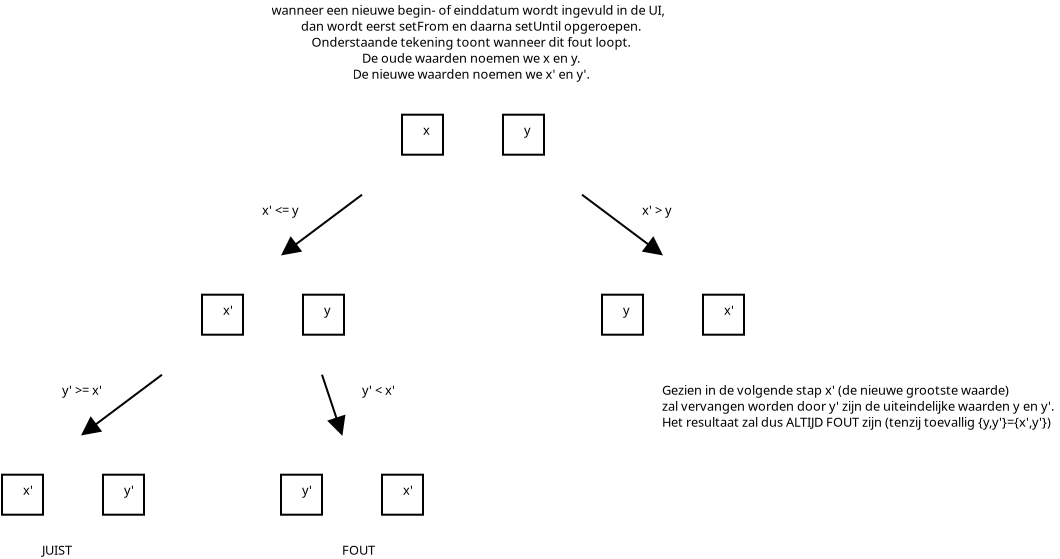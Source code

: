 <?xml version="1.0" encoding="UTF-8"?>
<dia:diagram xmlns:dia="http://www.lysator.liu.se/~alla/dia/">
  <dia:layer name="Background" visible="true">
    <dia:object type="Standard - Text" version="0" id="O0">
      <dia:attribute name="obj_pos">
        <dia:point val="-524.439,-74.906"/>
      </dia:attribute>
      <dia:attribute name="obj_bb">
        <dia:rectangle val="-534.489,-75.606;-514.389,-71.306"/>
      </dia:attribute>
      <dia:attribute name="text">
        <dia:composite type="text">
          <dia:attribute name="string">
            <dia:string>#wanneer een nieuwe begin- of einddatum wordt ingevuld in de UI,
dan wordt eerst setFrom en daarna setUntil opgeroepen.
Onderstaande tekening toont wanneer dit fout loopt.
De oude waarden noemen we x en y.
De nieuwe waarden noemen we x' en y'.#</dia:string>
          </dia:attribute>
          <dia:attribute name="font">
            <dia:font family="sans" style="0" name="Helvetica"/>
          </dia:attribute>
          <dia:attribute name="height">
            <dia:real val="0.8"/>
          </dia:attribute>
          <dia:attribute name="pos">
            <dia:point val="-524.439,-74.906"/>
          </dia:attribute>
          <dia:attribute name="color">
            <dia:color val="#000000"/>
          </dia:attribute>
          <dia:attribute name="alignment">
            <dia:enum val="1"/>
          </dia:attribute>
        </dia:composite>
      </dia:attribute>
    </dia:object>
    <dia:object type="Standard - Box" version="0" id="O1">
      <dia:attribute name="obj_pos">
        <dia:point val="-517.889,-60.906"/>
      </dia:attribute>
      <dia:attribute name="obj_bb">
        <dia:rectangle val="-517.939,-60.956;-515.789,-58.856"/>
      </dia:attribute>
      <dia:attribute name="elem_corner">
        <dia:point val="-517.889,-60.906"/>
      </dia:attribute>
      <dia:attribute name="elem_width">
        <dia:real val="2.05"/>
      </dia:attribute>
      <dia:attribute name="elem_height">
        <dia:real val="2"/>
      </dia:attribute>
      <dia:attribute name="show_background">
        <dia:boolean val="true"/>
      </dia:attribute>
    </dia:object>
    <dia:object type="Standard - Text" version="0" id="O2">
      <dia:attribute name="obj_pos">
        <dia:point val="-516.839,-59.906"/>
      </dia:attribute>
      <dia:attribute name="obj_bb">
        <dia:rectangle val="-516.839,-60.606;-516.489,-59.506"/>
      </dia:attribute>
      <dia:attribute name="text">
        <dia:composite type="text">
          <dia:attribute name="string">
            <dia:string>#y#</dia:string>
          </dia:attribute>
          <dia:attribute name="font">
            <dia:font family="sans" style="0" name="Helvetica"/>
          </dia:attribute>
          <dia:attribute name="height">
            <dia:real val="0.8"/>
          </dia:attribute>
          <dia:attribute name="pos">
            <dia:point val="-516.839,-59.906"/>
          </dia:attribute>
          <dia:attribute name="color">
            <dia:color val="#000000"/>
          </dia:attribute>
          <dia:attribute name="alignment">
            <dia:enum val="0"/>
          </dia:attribute>
        </dia:composite>
      </dia:attribute>
    </dia:object>
    <dia:object type="Standard - Box" version="0" id="O3">
      <dia:attribute name="obj_pos">
        <dia:point val="-512.839,-60.906"/>
      </dia:attribute>
      <dia:attribute name="obj_bb">
        <dia:rectangle val="-512.889,-60.956;-510.739,-58.856"/>
      </dia:attribute>
      <dia:attribute name="elem_corner">
        <dia:point val="-512.839,-60.906"/>
      </dia:attribute>
      <dia:attribute name="elem_width">
        <dia:real val="2.05"/>
      </dia:attribute>
      <dia:attribute name="elem_height">
        <dia:real val="2"/>
      </dia:attribute>
      <dia:attribute name="show_background">
        <dia:boolean val="true"/>
      </dia:attribute>
    </dia:object>
    <dia:object type="Standard - Text" version="0" id="O4">
      <dia:attribute name="obj_pos">
        <dia:point val="-511.789,-59.906"/>
      </dia:attribute>
      <dia:attribute name="obj_bb">
        <dia:rectangle val="-511.789,-60.606;-511.289,-59.506"/>
      </dia:attribute>
      <dia:attribute name="text">
        <dia:composite type="text">
          <dia:attribute name="string">
            <dia:string>#x'#</dia:string>
          </dia:attribute>
          <dia:attribute name="font">
            <dia:font family="sans" style="0" name="Helvetica"/>
          </dia:attribute>
          <dia:attribute name="height">
            <dia:real val="0.8"/>
          </dia:attribute>
          <dia:attribute name="pos">
            <dia:point val="-511.789,-59.906"/>
          </dia:attribute>
          <dia:attribute name="color">
            <dia:color val="#000000"/>
          </dia:attribute>
          <dia:attribute name="alignment">
            <dia:enum val="0"/>
          </dia:attribute>
        </dia:composite>
      </dia:attribute>
    </dia:object>
    <dia:object type="Standard - Line" version="0" id="O5">
      <dia:attribute name="obj_pos">
        <dia:point val="-529.889,-65.906"/>
      </dia:attribute>
      <dia:attribute name="obj_bb">
        <dia:rectangle val="-534.409,-65.976;-529.819,-62.236"/>
      </dia:attribute>
      <dia:attribute name="conn_endpoints">
        <dia:point val="-529.889,-65.906"/>
        <dia:point val="-533.889,-62.906"/>
      </dia:attribute>
      <dia:attribute name="numcp">
        <dia:int val="1"/>
      </dia:attribute>
      <dia:attribute name="end_arrow">
        <dia:enum val="3"/>
      </dia:attribute>
      <dia:attribute name="end_arrow_length">
        <dia:real val="0.8"/>
      </dia:attribute>
      <dia:attribute name="end_arrow_width">
        <dia:real val="0.8"/>
      </dia:attribute>
    </dia:object>
    <dia:object type="Standard - Line" version="0" id="O6">
      <dia:attribute name="obj_pos">
        <dia:point val="-518.889,-65.906"/>
      </dia:attribute>
      <dia:attribute name="obj_bb">
        <dia:rectangle val="-518.959,-65.976;-514.369,-62.236"/>
      </dia:attribute>
      <dia:attribute name="conn_endpoints">
        <dia:point val="-518.889,-65.906"/>
        <dia:point val="-514.889,-62.906"/>
      </dia:attribute>
      <dia:attribute name="numcp">
        <dia:int val="1"/>
      </dia:attribute>
      <dia:attribute name="end_arrow">
        <dia:enum val="3"/>
      </dia:attribute>
      <dia:attribute name="end_arrow_length">
        <dia:real val="0.8"/>
      </dia:attribute>
      <dia:attribute name="end_arrow_width">
        <dia:real val="0.8"/>
      </dia:attribute>
    </dia:object>
    <dia:object type="Standard - Text" version="0" id="O7">
      <dia:attribute name="obj_pos">
        <dia:point val="-534.889,-64.906"/>
      </dia:attribute>
      <dia:attribute name="obj_bb">
        <dia:rectangle val="-534.889,-65.606;-532.639,-64.506"/>
      </dia:attribute>
      <dia:attribute name="text">
        <dia:composite type="text">
          <dia:attribute name="string">
            <dia:string>#x' &lt;= y#</dia:string>
          </dia:attribute>
          <dia:attribute name="font">
            <dia:font family="sans" style="0" name="Helvetica"/>
          </dia:attribute>
          <dia:attribute name="height">
            <dia:real val="0.8"/>
          </dia:attribute>
          <dia:attribute name="pos">
            <dia:point val="-534.889,-64.906"/>
          </dia:attribute>
          <dia:attribute name="color">
            <dia:color val="#000000"/>
          </dia:attribute>
          <dia:attribute name="alignment">
            <dia:enum val="0"/>
          </dia:attribute>
        </dia:composite>
      </dia:attribute>
    </dia:object>
    <dia:object type="Standard - Text" version="0" id="O8">
      <dia:attribute name="obj_pos">
        <dia:point val="-515.889,-64.906"/>
      </dia:attribute>
      <dia:attribute name="obj_bb">
        <dia:rectangle val="-515.889,-65.606;-514.139,-64.506"/>
      </dia:attribute>
      <dia:attribute name="text">
        <dia:composite type="text">
          <dia:attribute name="string">
            <dia:string>#x' &gt; y#</dia:string>
          </dia:attribute>
          <dia:attribute name="font">
            <dia:font family="sans" style="0" name="Helvetica"/>
          </dia:attribute>
          <dia:attribute name="height">
            <dia:real val="0.8"/>
          </dia:attribute>
          <dia:attribute name="pos">
            <dia:point val="-515.889,-64.906"/>
          </dia:attribute>
          <dia:attribute name="color">
            <dia:color val="#000000"/>
          </dia:attribute>
          <dia:attribute name="alignment">
            <dia:enum val="0"/>
          </dia:attribute>
        </dia:composite>
      </dia:attribute>
    </dia:object>
    <dia:object type="Standard - Box" version="0" id="O9">
      <dia:attribute name="obj_pos">
        <dia:point val="-537.889,-60.906"/>
      </dia:attribute>
      <dia:attribute name="obj_bb">
        <dia:rectangle val="-537.939,-60.956;-535.789,-58.856"/>
      </dia:attribute>
      <dia:attribute name="elem_corner">
        <dia:point val="-537.889,-60.906"/>
      </dia:attribute>
      <dia:attribute name="elem_width">
        <dia:real val="2.05"/>
      </dia:attribute>
      <dia:attribute name="elem_height">
        <dia:real val="2"/>
      </dia:attribute>
      <dia:attribute name="show_background">
        <dia:boolean val="true"/>
      </dia:attribute>
    </dia:object>
    <dia:object type="Standard - Text" version="0" id="O10">
      <dia:attribute name="obj_pos">
        <dia:point val="-536.839,-59.906"/>
      </dia:attribute>
      <dia:attribute name="obj_bb">
        <dia:rectangle val="-536.839,-60.606;-536.339,-59.506"/>
      </dia:attribute>
      <dia:attribute name="text">
        <dia:composite type="text">
          <dia:attribute name="string">
            <dia:string>#x'#</dia:string>
          </dia:attribute>
          <dia:attribute name="font">
            <dia:font family="sans" style="0" name="Helvetica"/>
          </dia:attribute>
          <dia:attribute name="height">
            <dia:real val="0.8"/>
          </dia:attribute>
          <dia:attribute name="pos">
            <dia:point val="-536.839,-59.906"/>
          </dia:attribute>
          <dia:attribute name="color">
            <dia:color val="#000000"/>
          </dia:attribute>
          <dia:attribute name="alignment">
            <dia:enum val="0"/>
          </dia:attribute>
        </dia:composite>
      </dia:attribute>
    </dia:object>
    <dia:object type="Standard - Box" version="0" id="O11">
      <dia:attribute name="obj_pos">
        <dia:point val="-532.839,-60.906"/>
      </dia:attribute>
      <dia:attribute name="obj_bb">
        <dia:rectangle val="-532.889,-60.956;-530.739,-58.856"/>
      </dia:attribute>
      <dia:attribute name="elem_corner">
        <dia:point val="-532.839,-60.906"/>
      </dia:attribute>
      <dia:attribute name="elem_width">
        <dia:real val="2.05"/>
      </dia:attribute>
      <dia:attribute name="elem_height">
        <dia:real val="2"/>
      </dia:attribute>
      <dia:attribute name="show_background">
        <dia:boolean val="true"/>
      </dia:attribute>
    </dia:object>
    <dia:object type="Standard - Text" version="0" id="O12">
      <dia:attribute name="obj_pos">
        <dia:point val="-531.789,-59.906"/>
      </dia:attribute>
      <dia:attribute name="obj_bb">
        <dia:rectangle val="-531.789,-60.606;-531.439,-59.506"/>
      </dia:attribute>
      <dia:attribute name="text">
        <dia:composite type="text">
          <dia:attribute name="string">
            <dia:string>#y#</dia:string>
          </dia:attribute>
          <dia:attribute name="font">
            <dia:font family="sans" style="0" name="Helvetica"/>
          </dia:attribute>
          <dia:attribute name="height">
            <dia:real val="0.8"/>
          </dia:attribute>
          <dia:attribute name="pos">
            <dia:point val="-531.789,-59.906"/>
          </dia:attribute>
          <dia:attribute name="color">
            <dia:color val="#000000"/>
          </dia:attribute>
          <dia:attribute name="alignment">
            <dia:enum val="0"/>
          </dia:attribute>
        </dia:composite>
      </dia:attribute>
    </dia:object>
    <dia:object type="Standard - Box" version="0" id="O13">
      <dia:attribute name="obj_pos">
        <dia:point val="-527.889,-69.906"/>
      </dia:attribute>
      <dia:attribute name="obj_bb">
        <dia:rectangle val="-527.939,-69.956;-525.789,-67.856"/>
      </dia:attribute>
      <dia:attribute name="elem_corner">
        <dia:point val="-527.889,-69.906"/>
      </dia:attribute>
      <dia:attribute name="elem_width">
        <dia:real val="2.05"/>
      </dia:attribute>
      <dia:attribute name="elem_height">
        <dia:real val="2"/>
      </dia:attribute>
      <dia:attribute name="show_background">
        <dia:boolean val="true"/>
      </dia:attribute>
    </dia:object>
    <dia:object type="Standard - Text" version="0" id="O14">
      <dia:attribute name="obj_pos">
        <dia:point val="-526.839,-68.906"/>
      </dia:attribute>
      <dia:attribute name="obj_bb">
        <dia:rectangle val="-526.839,-69.606;-526.489,-68.506"/>
      </dia:attribute>
      <dia:attribute name="text">
        <dia:composite type="text">
          <dia:attribute name="string">
            <dia:string>#x#</dia:string>
          </dia:attribute>
          <dia:attribute name="font">
            <dia:font family="sans" style="0" name="Helvetica"/>
          </dia:attribute>
          <dia:attribute name="height">
            <dia:real val="0.8"/>
          </dia:attribute>
          <dia:attribute name="pos">
            <dia:point val="-526.839,-68.906"/>
          </dia:attribute>
          <dia:attribute name="color">
            <dia:color val="#000000"/>
          </dia:attribute>
          <dia:attribute name="alignment">
            <dia:enum val="0"/>
          </dia:attribute>
        </dia:composite>
      </dia:attribute>
    </dia:object>
    <dia:object type="Standard - Box" version="0" id="O15">
      <dia:attribute name="obj_pos">
        <dia:point val="-522.839,-69.906"/>
      </dia:attribute>
      <dia:attribute name="obj_bb">
        <dia:rectangle val="-522.889,-69.956;-520.739,-67.856"/>
      </dia:attribute>
      <dia:attribute name="elem_corner">
        <dia:point val="-522.839,-69.906"/>
      </dia:attribute>
      <dia:attribute name="elem_width">
        <dia:real val="2.05"/>
      </dia:attribute>
      <dia:attribute name="elem_height">
        <dia:real val="2"/>
      </dia:attribute>
      <dia:attribute name="show_background">
        <dia:boolean val="true"/>
      </dia:attribute>
    </dia:object>
    <dia:object type="Standard - Text" version="0" id="O16">
      <dia:attribute name="obj_pos">
        <dia:point val="-521.789,-68.906"/>
      </dia:attribute>
      <dia:attribute name="obj_bb">
        <dia:rectangle val="-521.789,-69.606;-521.439,-68.506"/>
      </dia:attribute>
      <dia:attribute name="text">
        <dia:composite type="text">
          <dia:attribute name="string">
            <dia:string>#y#</dia:string>
          </dia:attribute>
          <dia:attribute name="font">
            <dia:font family="sans" style="0" name="Helvetica"/>
          </dia:attribute>
          <dia:attribute name="height">
            <dia:real val="0.8"/>
          </dia:attribute>
          <dia:attribute name="pos">
            <dia:point val="-521.789,-68.906"/>
          </dia:attribute>
          <dia:attribute name="color">
            <dia:color val="#000000"/>
          </dia:attribute>
          <dia:attribute name="alignment">
            <dia:enum val="0"/>
          </dia:attribute>
        </dia:composite>
      </dia:attribute>
    </dia:object>
    <dia:object type="Standard - Line" version="0" id="O17">
      <dia:attribute name="obj_pos">
        <dia:point val="-539.889,-56.906"/>
      </dia:attribute>
      <dia:attribute name="obj_bb">
        <dia:rectangle val="-544.409,-56.976;-539.819,-53.236"/>
      </dia:attribute>
      <dia:attribute name="conn_endpoints">
        <dia:point val="-539.889,-56.906"/>
        <dia:point val="-543.889,-53.906"/>
      </dia:attribute>
      <dia:attribute name="numcp">
        <dia:int val="1"/>
      </dia:attribute>
      <dia:attribute name="end_arrow">
        <dia:enum val="3"/>
      </dia:attribute>
      <dia:attribute name="end_arrow_length">
        <dia:real val="0.8"/>
      </dia:attribute>
      <dia:attribute name="end_arrow_width">
        <dia:real val="0.8"/>
      </dia:attribute>
    </dia:object>
    <dia:object type="Standard - Text" version="0" id="O18">
      <dia:attribute name="obj_pos">
        <dia:point val="-544.889,-55.906"/>
      </dia:attribute>
      <dia:attribute name="obj_bb">
        <dia:rectangle val="-544.889,-56.606;-542.489,-55.506"/>
      </dia:attribute>
      <dia:attribute name="text">
        <dia:composite type="text">
          <dia:attribute name="string">
            <dia:string>#y' &gt;= x'#</dia:string>
          </dia:attribute>
          <dia:attribute name="font">
            <dia:font family="sans" style="0" name="Helvetica"/>
          </dia:attribute>
          <dia:attribute name="height">
            <dia:real val="0.8"/>
          </dia:attribute>
          <dia:attribute name="pos">
            <dia:point val="-544.889,-55.906"/>
          </dia:attribute>
          <dia:attribute name="color">
            <dia:color val="#000000"/>
          </dia:attribute>
          <dia:attribute name="alignment">
            <dia:enum val="0"/>
          </dia:attribute>
        </dia:composite>
      </dia:attribute>
    </dia:object>
    <dia:object type="Standard - Box" version="0" id="O19">
      <dia:attribute name="obj_pos">
        <dia:point val="-547.889,-51.906"/>
      </dia:attribute>
      <dia:attribute name="obj_bb">
        <dia:rectangle val="-547.939,-51.956;-545.789,-49.856"/>
      </dia:attribute>
      <dia:attribute name="elem_corner">
        <dia:point val="-547.889,-51.906"/>
      </dia:attribute>
      <dia:attribute name="elem_width">
        <dia:real val="2.05"/>
      </dia:attribute>
      <dia:attribute name="elem_height">
        <dia:real val="2"/>
      </dia:attribute>
      <dia:attribute name="show_background">
        <dia:boolean val="true"/>
      </dia:attribute>
    </dia:object>
    <dia:object type="Standard - Text" version="0" id="O20">
      <dia:attribute name="obj_pos">
        <dia:point val="-546.839,-50.906"/>
      </dia:attribute>
      <dia:attribute name="obj_bb">
        <dia:rectangle val="-546.839,-51.606;-546.339,-50.506"/>
      </dia:attribute>
      <dia:attribute name="text">
        <dia:composite type="text">
          <dia:attribute name="string">
            <dia:string>#x'#</dia:string>
          </dia:attribute>
          <dia:attribute name="font">
            <dia:font family="sans" style="0" name="Helvetica"/>
          </dia:attribute>
          <dia:attribute name="height">
            <dia:real val="0.8"/>
          </dia:attribute>
          <dia:attribute name="pos">
            <dia:point val="-546.839,-50.906"/>
          </dia:attribute>
          <dia:attribute name="color">
            <dia:color val="#000000"/>
          </dia:attribute>
          <dia:attribute name="alignment">
            <dia:enum val="0"/>
          </dia:attribute>
        </dia:composite>
      </dia:attribute>
    </dia:object>
    <dia:object type="Standard - Box" version="0" id="O21">
      <dia:attribute name="obj_pos">
        <dia:point val="-542.839,-51.906"/>
      </dia:attribute>
      <dia:attribute name="obj_bb">
        <dia:rectangle val="-542.889,-51.956;-540.739,-49.856"/>
      </dia:attribute>
      <dia:attribute name="elem_corner">
        <dia:point val="-542.839,-51.906"/>
      </dia:attribute>
      <dia:attribute name="elem_width">
        <dia:real val="2.05"/>
      </dia:attribute>
      <dia:attribute name="elem_height">
        <dia:real val="2"/>
      </dia:attribute>
      <dia:attribute name="show_background">
        <dia:boolean val="true"/>
      </dia:attribute>
    </dia:object>
    <dia:object type="Standard - Text" version="0" id="O22">
      <dia:attribute name="obj_pos">
        <dia:point val="-541.789,-50.906"/>
      </dia:attribute>
      <dia:attribute name="obj_bb">
        <dia:rectangle val="-541.789,-51.606;-541.289,-50.506"/>
      </dia:attribute>
      <dia:attribute name="text">
        <dia:composite type="text">
          <dia:attribute name="string">
            <dia:string>#y'#</dia:string>
          </dia:attribute>
          <dia:attribute name="font">
            <dia:font family="sans" style="0" name="Helvetica"/>
          </dia:attribute>
          <dia:attribute name="height">
            <dia:real val="0.8"/>
          </dia:attribute>
          <dia:attribute name="pos">
            <dia:point val="-541.789,-50.906"/>
          </dia:attribute>
          <dia:attribute name="color">
            <dia:color val="#000000"/>
          </dia:attribute>
          <dia:attribute name="alignment">
            <dia:enum val="0"/>
          </dia:attribute>
        </dia:composite>
      </dia:attribute>
    </dia:object>
    <dia:object type="Standard - Box" version="0" id="O23">
      <dia:attribute name="obj_pos">
        <dia:point val="-533.939,-51.906"/>
      </dia:attribute>
      <dia:attribute name="obj_bb">
        <dia:rectangle val="-533.989,-51.956;-531.839,-49.856"/>
      </dia:attribute>
      <dia:attribute name="elem_corner">
        <dia:point val="-533.939,-51.906"/>
      </dia:attribute>
      <dia:attribute name="elem_width">
        <dia:real val="2.05"/>
      </dia:attribute>
      <dia:attribute name="elem_height">
        <dia:real val="2"/>
      </dia:attribute>
      <dia:attribute name="show_background">
        <dia:boolean val="true"/>
      </dia:attribute>
    </dia:object>
    <dia:object type="Standard - Text" version="0" id="O24">
      <dia:attribute name="obj_pos">
        <dia:point val="-532.889,-50.906"/>
      </dia:attribute>
      <dia:attribute name="obj_bb">
        <dia:rectangle val="-532.889,-51.606;-532.389,-50.506"/>
      </dia:attribute>
      <dia:attribute name="text">
        <dia:composite type="text">
          <dia:attribute name="string">
            <dia:string>#y'#</dia:string>
          </dia:attribute>
          <dia:attribute name="font">
            <dia:font family="sans" style="0" name="Helvetica"/>
          </dia:attribute>
          <dia:attribute name="height">
            <dia:real val="0.8"/>
          </dia:attribute>
          <dia:attribute name="pos">
            <dia:point val="-532.889,-50.906"/>
          </dia:attribute>
          <dia:attribute name="color">
            <dia:color val="#000000"/>
          </dia:attribute>
          <dia:attribute name="alignment">
            <dia:enum val="0"/>
          </dia:attribute>
        </dia:composite>
      </dia:attribute>
    </dia:object>
    <dia:object type="Standard - Box" version="0" id="O25">
      <dia:attribute name="obj_pos">
        <dia:point val="-528.889,-51.906"/>
      </dia:attribute>
      <dia:attribute name="obj_bb">
        <dia:rectangle val="-528.939,-51.956;-526.789,-49.856"/>
      </dia:attribute>
      <dia:attribute name="elem_corner">
        <dia:point val="-528.889,-51.906"/>
      </dia:attribute>
      <dia:attribute name="elem_width">
        <dia:real val="2.05"/>
      </dia:attribute>
      <dia:attribute name="elem_height">
        <dia:real val="2"/>
      </dia:attribute>
      <dia:attribute name="show_background">
        <dia:boolean val="true"/>
      </dia:attribute>
    </dia:object>
    <dia:object type="Standard - Text" version="0" id="O26">
      <dia:attribute name="obj_pos">
        <dia:point val="-527.839,-50.906"/>
      </dia:attribute>
      <dia:attribute name="obj_bb">
        <dia:rectangle val="-527.839,-51.606;-527.339,-50.506"/>
      </dia:attribute>
      <dia:attribute name="text">
        <dia:composite type="text">
          <dia:attribute name="string">
            <dia:string>#x'#</dia:string>
          </dia:attribute>
          <dia:attribute name="font">
            <dia:font family="sans" style="0" name="Helvetica"/>
          </dia:attribute>
          <dia:attribute name="height">
            <dia:real val="0.8"/>
          </dia:attribute>
          <dia:attribute name="pos">
            <dia:point val="-527.839,-50.906"/>
          </dia:attribute>
          <dia:attribute name="color">
            <dia:color val="#000000"/>
          </dia:attribute>
          <dia:attribute name="alignment">
            <dia:enum val="0"/>
          </dia:attribute>
        </dia:composite>
      </dia:attribute>
    </dia:object>
    <dia:object type="Standard - Line" version="0" id="O27">
      <dia:attribute name="obj_pos">
        <dia:point val="-531.889,-56.906"/>
      </dia:attribute>
      <dia:attribute name="obj_bb">
        <dia:rectangle val="-531.952,-56.97;-530.114,-53.606"/>
      </dia:attribute>
      <dia:attribute name="conn_endpoints">
        <dia:point val="-531.889,-56.906"/>
        <dia:point val="-530.889,-53.906"/>
      </dia:attribute>
      <dia:attribute name="numcp">
        <dia:int val="1"/>
      </dia:attribute>
      <dia:attribute name="end_arrow">
        <dia:enum val="3"/>
      </dia:attribute>
      <dia:attribute name="end_arrow_length">
        <dia:real val="0.8"/>
      </dia:attribute>
      <dia:attribute name="end_arrow_width">
        <dia:real val="0.8"/>
      </dia:attribute>
    </dia:object>
    <dia:object type="Standard - Text" version="0" id="O28">
      <dia:attribute name="obj_pos">
        <dia:point val="-529.889,-55.906"/>
      </dia:attribute>
      <dia:attribute name="obj_bb">
        <dia:rectangle val="-529.889,-56.606;-527.989,-55.506"/>
      </dia:attribute>
      <dia:attribute name="text">
        <dia:composite type="text">
          <dia:attribute name="string">
            <dia:string>#y' &lt; x'#</dia:string>
          </dia:attribute>
          <dia:attribute name="font">
            <dia:font family="sans" style="0" name="Helvetica"/>
          </dia:attribute>
          <dia:attribute name="height">
            <dia:real val="0.8"/>
          </dia:attribute>
          <dia:attribute name="pos">
            <dia:point val="-529.889,-55.906"/>
          </dia:attribute>
          <dia:attribute name="color">
            <dia:color val="#000000"/>
          </dia:attribute>
          <dia:attribute name="alignment">
            <dia:enum val="0"/>
          </dia:attribute>
        </dia:composite>
      </dia:attribute>
    </dia:object>
    <dia:object type="Standard - Text" version="0" id="O29">
      <dia:attribute name="obj_pos">
        <dia:point val="-545.889,-47.906"/>
      </dia:attribute>
      <dia:attribute name="obj_bb">
        <dia:rectangle val="-545.889,-48.606;-544.389,-47.506"/>
      </dia:attribute>
      <dia:attribute name="text">
        <dia:composite type="text">
          <dia:attribute name="string">
            <dia:string>#JUIST#</dia:string>
          </dia:attribute>
          <dia:attribute name="font">
            <dia:font family="sans" style="0" name="Helvetica"/>
          </dia:attribute>
          <dia:attribute name="height">
            <dia:real val="0.8"/>
          </dia:attribute>
          <dia:attribute name="pos">
            <dia:point val="-545.889,-47.906"/>
          </dia:attribute>
          <dia:attribute name="color">
            <dia:color val="#000000"/>
          </dia:attribute>
          <dia:attribute name="alignment">
            <dia:enum val="0"/>
          </dia:attribute>
        </dia:composite>
      </dia:attribute>
    </dia:object>
    <dia:object type="Standard - Text" version="0" id="O30">
      <dia:attribute name="obj_pos">
        <dia:point val="-530.889,-47.906"/>
      </dia:attribute>
      <dia:attribute name="obj_bb">
        <dia:rectangle val="-530.889,-48.606;-529.239,-47.506"/>
      </dia:attribute>
      <dia:attribute name="text">
        <dia:composite type="text">
          <dia:attribute name="string">
            <dia:string>#FOUT#</dia:string>
          </dia:attribute>
          <dia:attribute name="font">
            <dia:font family="sans" style="0" name="Helvetica"/>
          </dia:attribute>
          <dia:attribute name="height">
            <dia:real val="0.8"/>
          </dia:attribute>
          <dia:attribute name="pos">
            <dia:point val="-530.889,-47.906"/>
          </dia:attribute>
          <dia:attribute name="color">
            <dia:color val="#000000"/>
          </dia:attribute>
          <dia:attribute name="alignment">
            <dia:enum val="0"/>
          </dia:attribute>
        </dia:composite>
      </dia:attribute>
    </dia:object>
    <dia:object type="Standard - Text" version="0" id="O31">
      <dia:attribute name="obj_pos">
        <dia:point val="-514.889,-55.906"/>
      </dia:attribute>
      <dia:attribute name="obj_bb">
        <dia:rectangle val="-514.889,-56.606;-493.739,-53.906"/>
      </dia:attribute>
      <dia:attribute name="text">
        <dia:composite type="text">
          <dia:attribute name="string">
            <dia:string>#Gezien in de volgende stap x' (de nieuwe grootste waarde)
zal vervangen worden door y' zijn de uiteindelijke waarden y en y'.
Het resultaat zal dus ALTIJD FOUT zijn (tenzij toevallig {y,y'}={x',y'})#</dia:string>
          </dia:attribute>
          <dia:attribute name="font">
            <dia:font family="sans" style="0" name="Helvetica"/>
          </dia:attribute>
          <dia:attribute name="height">
            <dia:real val="0.8"/>
          </dia:attribute>
          <dia:attribute name="pos">
            <dia:point val="-514.889,-55.906"/>
          </dia:attribute>
          <dia:attribute name="color">
            <dia:color val="#000000"/>
          </dia:attribute>
          <dia:attribute name="alignment">
            <dia:enum val="0"/>
          </dia:attribute>
        </dia:composite>
      </dia:attribute>
    </dia:object>
  </dia:layer>
</dia:diagram>
